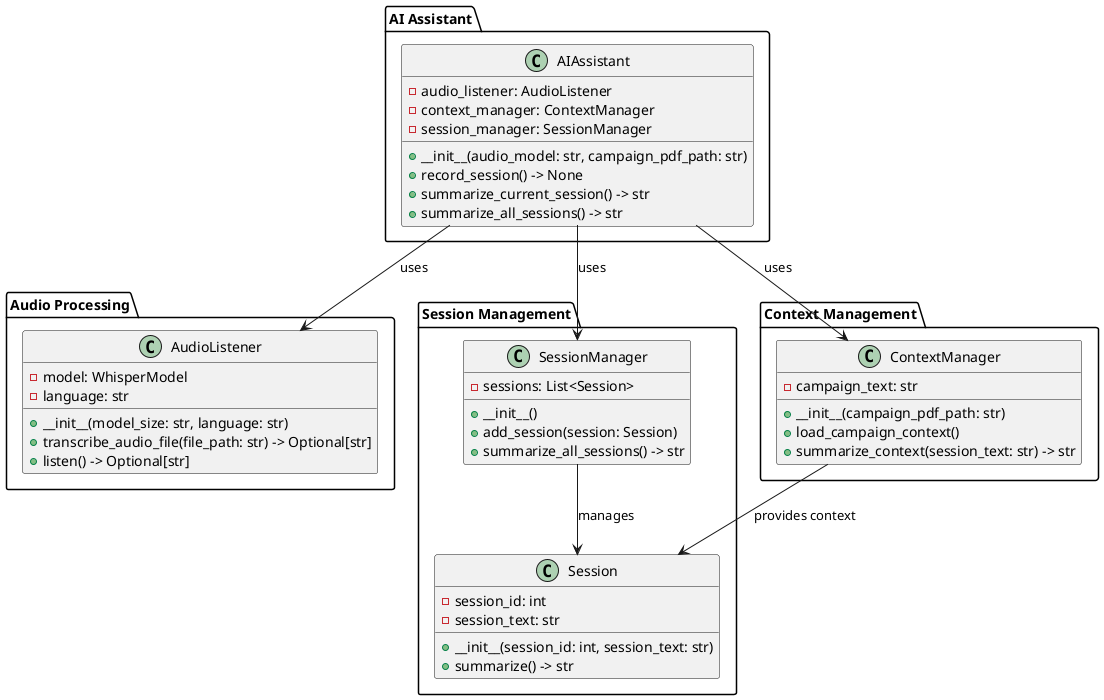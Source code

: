 @startuml

package "Audio Processing" {
    class AudioListener {
        - model: WhisperModel
        - language: str
        + __init__(model_size: str, language: str)
        + transcribe_audio_file(file_path: str) -> Optional[str]
        + listen() -> Optional[str]
    }
}

package "Context Management" {
    class ContextManager {
        - campaign_text: str
        + __init__(campaign_pdf_path: str)
        + load_campaign_context()
        + summarize_context(session_text: str) -> str
    }
}

package "Session Management" {
    class Session {
        - session_id: int
        - session_text: str
        + __init__(session_id: int, session_text: str)
        + summarize() -> str
    }

    class SessionManager {
        - sessions: List<Session>
        + __init__()
        + add_session(session: Session)
        + summarize_all_sessions() -> str
    }
}

package "AI Assistant" {
    class AIAssistant {
        - audio_listener: AudioListener
        - context_manager: ContextManager
        - session_manager: SessionManager
        + __init__(audio_model: str, campaign_pdf_path: str)
        + record_session() -> None
        + summarize_current_session() -> str
        + summarize_all_sessions() -> str
    }
}

AIAssistant --> AudioListener : uses
AIAssistant --> ContextManager : uses
AIAssistant --> SessionManager : uses
SessionManager --> Session : manages
ContextManager --> Session : provides context

@enduml
